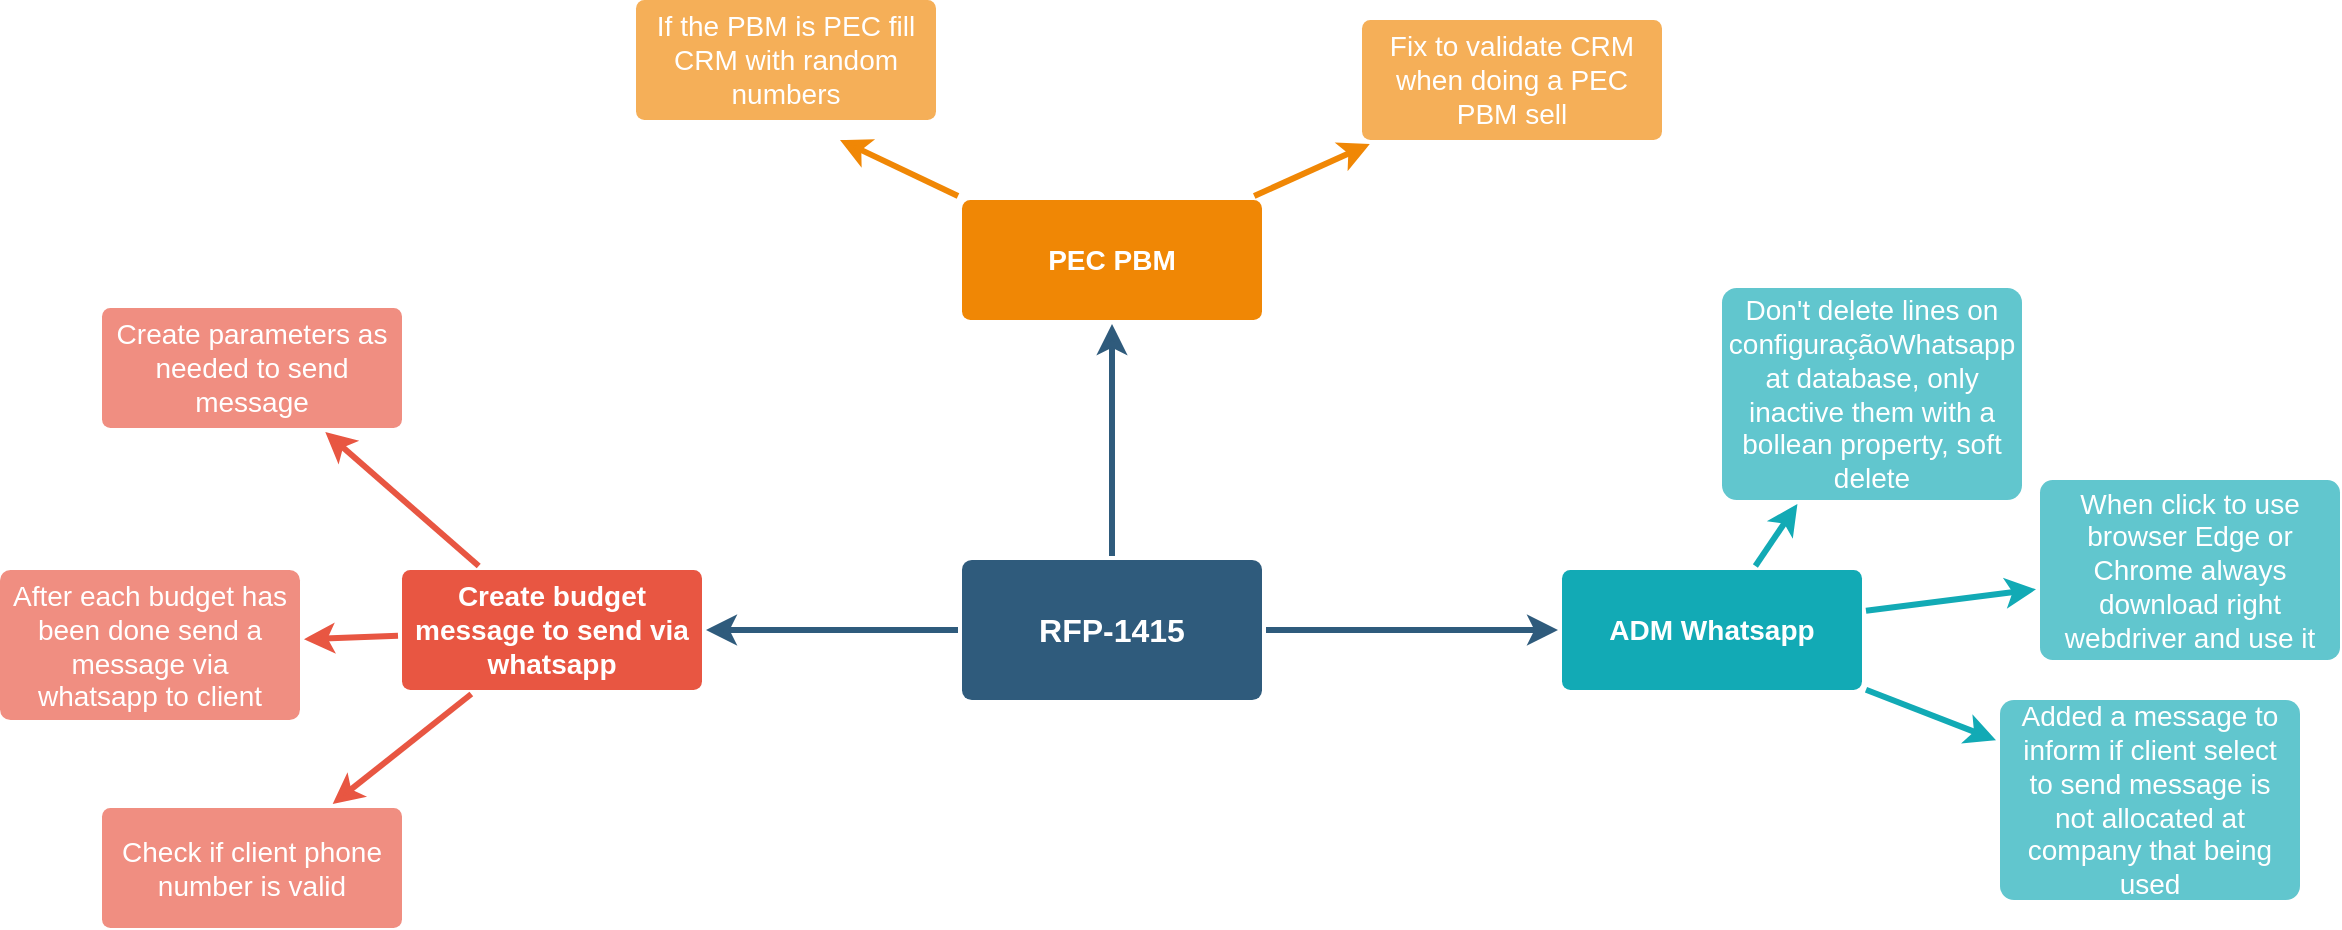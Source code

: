 <mxfile version="22.1.22" type="github">
  <diagram name="Page-1" id="c7558073-3199-34d8-9f00-42111426c3f3">
    <mxGraphModel dx="1434" dy="754" grid="1" gridSize="10" guides="1" tooltips="1" connect="1" arrows="1" fold="1" page="1" pageScale="1" pageWidth="826" pageHeight="1169" background="none" math="0" shadow="0">
      <root>
        <mxCell id="0" />
        <mxCell id="1" parent="0" />
        <mxCell id="QcB2zM1-t8FcybYRszrE-96" value="" style="edgeStyle=none;rounded=0;jumpStyle=none;html=1;shadow=0;labelBackgroundColor=none;startArrow=none;startFill=0;endArrow=classic;endFill=1;jettySize=auto;orthogonalLoop=1;strokeColor=#2F5B7C;strokeWidth=3;fontFamily=Helvetica;fontSize=16;fontColor=#23445D;spacing=5;" edge="1" parent="1" source="QcB2zM1-t8FcybYRszrE-100" target="QcB2zM1-t8FcybYRszrE-115">
          <mxGeometry relative="1" as="geometry" />
        </mxCell>
        <mxCell id="QcB2zM1-t8FcybYRszrE-97" value="" style="edgeStyle=none;rounded=0;jumpStyle=none;html=1;shadow=0;labelBackgroundColor=none;startArrow=none;startFill=0;endArrow=classic;endFill=1;jettySize=auto;orthogonalLoop=1;strokeColor=#2F5B7C;strokeWidth=3;fontFamily=Helvetica;fontSize=16;fontColor=#23445D;spacing=5;" edge="1" parent="1" source="QcB2zM1-t8FcybYRszrE-100" target="QcB2zM1-t8FcybYRszrE-122">
          <mxGeometry relative="1" as="geometry" />
        </mxCell>
        <mxCell id="QcB2zM1-t8FcybYRszrE-99" value="" style="edgeStyle=none;rounded=0;jumpStyle=none;html=1;shadow=0;labelBackgroundColor=none;startArrow=none;startFill=0;endArrow=classic;endFill=1;jettySize=auto;orthogonalLoop=1;strokeColor=#2F5B7C;strokeWidth=3;fontFamily=Helvetica;fontSize=16;fontColor=#23445D;spacing=5;" edge="1" parent="1" source="QcB2zM1-t8FcybYRszrE-100" target="QcB2zM1-t8FcybYRszrE-104">
          <mxGeometry relative="1" as="geometry" />
        </mxCell>
        <mxCell id="QcB2zM1-t8FcybYRszrE-100" value="RFP-1415" style="rounded=1;whiteSpace=wrap;html=1;shadow=0;labelBackgroundColor=none;strokeColor=none;strokeWidth=3;fillColor=#2F5B7C;fontFamily=Helvetica;fontSize=16;fontColor=#FFFFFF;align=center;fontStyle=1;spacing=5;arcSize=7;perimeterSpacing=2;" vertex="1" parent="1">
          <mxGeometry x="501" y="350" width="150" height="70" as="geometry" />
        </mxCell>
        <mxCell id="QcB2zM1-t8FcybYRszrE-101" value="" style="edgeStyle=none;rounded=1;jumpStyle=none;html=1;shadow=0;labelBackgroundColor=none;startArrow=none;startFill=0;jettySize=auto;orthogonalLoop=1;strokeColor=#E85642;strokeWidth=3;fontFamily=Helvetica;fontSize=14;fontColor=#FFFFFF;spacing=5;fontStyle=1;fillColor=#b0e3e6;" edge="1" parent="1" source="QcB2zM1-t8FcybYRszrE-104" target="QcB2zM1-t8FcybYRszrE-107">
          <mxGeometry relative="1" as="geometry" />
        </mxCell>
        <mxCell id="QcB2zM1-t8FcybYRszrE-102" value="" style="edgeStyle=none;rounded=1;jumpStyle=none;html=1;shadow=0;labelBackgroundColor=none;startArrow=none;startFill=0;jettySize=auto;orthogonalLoop=1;strokeColor=#E85642;strokeWidth=3;fontFamily=Helvetica;fontSize=14;fontColor=#FFFFFF;spacing=5;fontStyle=1;fillColor=#b0e3e6;" edge="1" parent="1" source="QcB2zM1-t8FcybYRszrE-104" target="QcB2zM1-t8FcybYRszrE-106">
          <mxGeometry relative="1" as="geometry" />
        </mxCell>
        <mxCell id="QcB2zM1-t8FcybYRszrE-103" value="" style="edgeStyle=none;rounded=1;jumpStyle=none;html=1;shadow=0;labelBackgroundColor=none;startArrow=none;startFill=0;jettySize=auto;orthogonalLoop=1;strokeColor=#E85642;strokeWidth=3;fontFamily=Helvetica;fontSize=14;fontColor=#FFFFFF;spacing=5;fontStyle=1;fillColor=#b0e3e6;" edge="1" parent="1" source="QcB2zM1-t8FcybYRszrE-104" target="QcB2zM1-t8FcybYRszrE-105">
          <mxGeometry relative="1" as="geometry" />
        </mxCell>
        <mxCell id="QcB2zM1-t8FcybYRszrE-104" value="Create budget message to send via whatsapp" style="rounded=1;whiteSpace=wrap;html=1;shadow=0;labelBackgroundColor=none;strokeColor=none;strokeWidth=3;fillColor=#e85642;fontFamily=Helvetica;fontSize=14;fontColor=#FFFFFF;align=center;spacing=5;fontStyle=1;arcSize=7;perimeterSpacing=2;" vertex="1" parent="1">
          <mxGeometry x="221" y="355" width="150" height="60" as="geometry" />
        </mxCell>
        <mxCell id="QcB2zM1-t8FcybYRszrE-105" value="Check if client phone number is valid" style="rounded=1;whiteSpace=wrap;html=1;shadow=0;labelBackgroundColor=none;strokeColor=none;strokeWidth=3;fillColor=#f08e81;fontFamily=Helvetica;fontSize=14;fontColor=#FFFFFF;align=center;spacing=5;fontStyle=0;arcSize=7;perimeterSpacing=2;" vertex="1" parent="1">
          <mxGeometry x="71" y="474" width="150" height="60" as="geometry" />
        </mxCell>
        <mxCell id="QcB2zM1-t8FcybYRszrE-106" value="After each budget has been done send a message via whatsapp to client" style="rounded=1;whiteSpace=wrap;html=1;shadow=0;labelBackgroundColor=none;strokeColor=none;strokeWidth=3;fillColor=#f08e81;fontFamily=Helvetica;fontSize=14;fontColor=#FFFFFF;align=center;spacing=5;fontStyle=0;arcSize=7;perimeterSpacing=2;" vertex="1" parent="1">
          <mxGeometry x="20" y="355" width="150" height="75" as="geometry" />
        </mxCell>
        <mxCell id="QcB2zM1-t8FcybYRszrE-107" value="Create parameters as needed to send message" style="rounded=1;whiteSpace=wrap;html=1;shadow=0;labelBackgroundColor=none;strokeColor=none;strokeWidth=3;fillColor=#f08e81;fontFamily=Helvetica;fontSize=14;fontColor=#FFFFFF;align=center;spacing=5;fontStyle=0;arcSize=7;perimeterSpacing=2;" vertex="1" parent="1">
          <mxGeometry x="71" y="224" width="150" height="60" as="geometry" />
        </mxCell>
        <mxCell id="QcB2zM1-t8FcybYRszrE-115" value="PEC PBM" style="rounded=1;whiteSpace=wrap;html=1;shadow=0;labelBackgroundColor=none;strokeColor=none;strokeWidth=3;fillColor=#F08705;fontFamily=Helvetica;fontSize=14;fontColor=#FFFFFF;align=center;spacing=5;fontStyle=1;arcSize=7;perimeterSpacing=2;" vertex="1" parent="1">
          <mxGeometry x="501" y="170" width="150" height="60" as="geometry" />
        </mxCell>
        <mxCell id="QcB2zM1-t8FcybYRszrE-116" value="Fix to validate CRM when doing a PEC PBM sell" style="rounded=1;whiteSpace=wrap;html=1;shadow=0;labelBackgroundColor=none;strokeColor=none;strokeWidth=3;fillColor=#f5af58;fontFamily=Helvetica;fontSize=14;fontColor=#FFFFFF;align=center;spacing=5;arcSize=7;perimeterSpacing=2;" vertex="1" parent="1">
          <mxGeometry x="701" y="80" width="150" height="60" as="geometry" />
        </mxCell>
        <mxCell id="QcB2zM1-t8FcybYRszrE-117" value="" style="edgeStyle=none;rounded=0;jumpStyle=none;html=1;shadow=0;labelBackgroundColor=none;startArrow=none;startFill=0;endArrow=classic;endFill=1;jettySize=auto;orthogonalLoop=1;strokeColor=#F08705;strokeWidth=3;fontFamily=Helvetica;fontSize=14;fontColor=#FFFFFF;spacing=5;" edge="1" parent="1" source="QcB2zM1-t8FcybYRszrE-115" target="QcB2zM1-t8FcybYRszrE-116">
          <mxGeometry relative="1" as="geometry" />
        </mxCell>
        <mxCell id="QcB2zM1-t8FcybYRszrE-122" value="ADM Whatsapp" style="rounded=1;whiteSpace=wrap;html=1;shadow=0;labelBackgroundColor=none;strokeColor=none;strokeWidth=3;fillColor=#12aab5;fontFamily=Helvetica;fontSize=14;fontColor=#FFFFFF;align=center;spacing=5;fontStyle=1;arcSize=7;perimeterSpacing=2;" vertex="1" parent="1">
          <mxGeometry x="801" y="355.0" width="150" height="60" as="geometry" />
        </mxCell>
        <mxCell id="QcB2zM1-t8FcybYRszrE-125" value="Added a message to inform if client select to send message is not allocated at company that being used" style="rounded=1;whiteSpace=wrap;html=1;shadow=0;labelBackgroundColor=none;strokeColor=none;strokeWidth=3;fillColor=#61c6ce;fontFamily=Helvetica;fontSize=14;fontColor=#FFFFFF;align=center;spacing=5;fontStyle=0;arcSize=7;perimeterSpacing=2;" vertex="1" parent="1">
          <mxGeometry x="1020" y="420" width="150" height="100" as="geometry" />
        </mxCell>
        <mxCell id="QcB2zM1-t8FcybYRszrE-126" value="" style="edgeStyle=none;rounded=1;jumpStyle=none;html=1;shadow=0;labelBackgroundColor=none;startArrow=none;startFill=0;jettySize=auto;orthogonalLoop=1;strokeColor=#12AAB5;strokeWidth=3;fontFamily=Helvetica;fontSize=14;fontColor=#FFFFFF;spacing=5;fontStyle=1;fillColor=#b0e3e6;" edge="1" parent="1" source="QcB2zM1-t8FcybYRszrE-122" target="QcB2zM1-t8FcybYRszrE-125">
          <mxGeometry relative="1" as="geometry" />
        </mxCell>
        <mxCell id="QcB2zM1-t8FcybYRszrE-127" value="When click to use browser Edge or Chrome always download right webdriver and use it" style="rounded=1;whiteSpace=wrap;html=1;shadow=0;labelBackgroundColor=none;strokeColor=none;strokeWidth=3;fillColor=#61c6ce;fontFamily=Helvetica;fontSize=14;fontColor=#FFFFFF;align=center;spacing=5;fontStyle=0;arcSize=7;perimeterSpacing=2;" vertex="1" parent="1">
          <mxGeometry x="1040" y="310" width="150" height="90" as="geometry" />
        </mxCell>
        <mxCell id="QcB2zM1-t8FcybYRszrE-128" value="" style="edgeStyle=none;rounded=1;jumpStyle=none;html=1;shadow=0;labelBackgroundColor=none;startArrow=none;startFill=0;jettySize=auto;orthogonalLoop=1;strokeColor=#12AAB5;strokeWidth=3;fontFamily=Helvetica;fontSize=14;fontColor=#FFFFFF;spacing=5;fontStyle=1;fillColor=#b0e3e6;" edge="1" parent="1" source="QcB2zM1-t8FcybYRszrE-122" target="QcB2zM1-t8FcybYRszrE-127">
          <mxGeometry relative="1" as="geometry" />
        </mxCell>
        <mxCell id="QcB2zM1-t8FcybYRszrE-129" value="Don&#39;t delete lines on configuraçãoWhatsapp at database, only inactive them with a bollean property, soft delete" style="rounded=1;whiteSpace=wrap;html=1;shadow=0;labelBackgroundColor=none;strokeColor=none;strokeWidth=3;fillColor=#61c6ce;fontFamily=Helvetica;fontSize=14;fontColor=#FFFFFF;align=center;spacing=5;fontStyle=0;arcSize=7;perimeterSpacing=2;" vertex="1" parent="1">
          <mxGeometry x="881" y="214" width="150" height="106" as="geometry" />
        </mxCell>
        <mxCell id="QcB2zM1-t8FcybYRszrE-130" value="" style="edgeStyle=none;rounded=1;jumpStyle=none;html=1;shadow=0;labelBackgroundColor=none;startArrow=none;startFill=0;jettySize=auto;orthogonalLoop=1;strokeColor=#12AAB5;strokeWidth=3;fontFamily=Helvetica;fontSize=14;fontColor=#FFFFFF;spacing=5;fontStyle=1;fillColor=#b0e3e6;" edge="1" parent="1" source="QcB2zM1-t8FcybYRszrE-122" target="QcB2zM1-t8FcybYRszrE-129">
          <mxGeometry relative="1" as="geometry" />
        </mxCell>
        <mxCell id="QcB2zM1-t8FcybYRszrE-133" value="" style="edgeStyle=none;rounded=0;jumpStyle=none;html=1;shadow=0;labelBackgroundColor=none;startArrow=none;startFill=0;endArrow=classic;endFill=1;jettySize=auto;orthogonalLoop=1;strokeColor=#F08705;strokeWidth=3;fontFamily=Helvetica;fontSize=14;fontColor=#FFFFFF;spacing=5;exitX=0;exitY=0;exitDx=0;exitDy=0;" edge="1" parent="1" source="QcB2zM1-t8FcybYRszrE-115">
          <mxGeometry relative="1" as="geometry">
            <mxPoint x="470" y="140" as="sourcePoint" />
            <mxPoint x="440" y="140" as="targetPoint" />
          </mxGeometry>
        </mxCell>
        <mxCell id="QcB2zM1-t8FcybYRszrE-134" value="If the PBM is PEC fill CRM with random numbers" style="rounded=1;whiteSpace=wrap;html=1;shadow=0;labelBackgroundColor=none;strokeColor=none;strokeWidth=3;fillColor=#f5af58;fontFamily=Helvetica;fontSize=14;fontColor=#FFFFFF;align=center;spacing=5;arcSize=7;perimeterSpacing=2;" vertex="1" parent="1">
          <mxGeometry x="338" y="70" width="150" height="60" as="geometry" />
        </mxCell>
      </root>
    </mxGraphModel>
  </diagram>
</mxfile>
